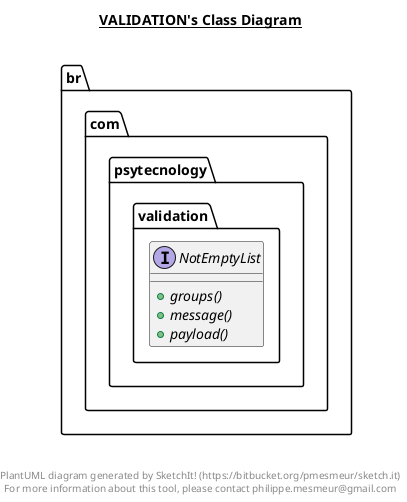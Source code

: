 @startuml

title __VALIDATION's Class Diagram__\n

  namespace br.com.psytecnology {
    namespace validation {
      interface br.com.psytecnology.validation.NotEmptyList {
          {abstract} + groups()
          {abstract} + message()
          {abstract} + payload()
      }
    }
  }
  



right footer


PlantUML diagram generated by SketchIt! (https://bitbucket.org/pmesmeur/sketch.it)
For more information about this tool, please contact philippe.mesmeur@gmail.com
endfooter

@enduml
